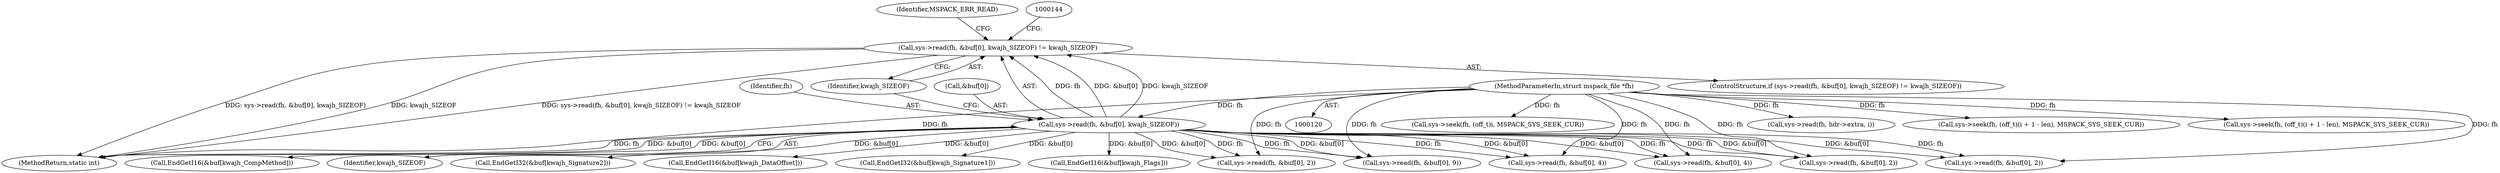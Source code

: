 digraph "0_libmspack_0b0ef9344255ff5acfac6b7af09198ac9c9756c8@API" {
"1000128" [label="(Call,sys->read(fh, &buf[0], kwajh_SIZEOF) != kwajh_SIZEOF)"];
"1000129" [label="(Call,sys->read(fh, &buf[0], kwajh_SIZEOF))"];
"1000122" [label="(MethodParameterIn,struct mspack_file *fh)"];
"1000139" [label="(Identifier,MSPACK_ERR_READ)"];
"1000512" [label="(Call,sys->read(fh, hdr->extra, i))"];
"1000374" [label="(Call,sys->seek(fh, (off_t)(i + 1 - len), MSPACK_SYS_SEEK_CUR))"];
"1000128" [label="(Call,sys->read(fh, &buf[0], kwajh_SIZEOF) != kwajh_SIZEOF)"];
"1000247" [label="(Call,sys->read(fh, &buf[0], 2))"];
"1000122" [label="(MethodParameterIn,struct mspack_file *fh)"];
"1000473" [label="(Call,sys->read(fh, &buf[0], 2))"];
"1000446" [label="(Call,sys->seek(fh, (off_t)(i + 1 - len), MSPACK_SYS_SEEK_CUR))"];
"1000130" [label="(Identifier,fh)"];
"1000167" [label="(Call,EndGetI16(&buf[kwajh_CompMethod]))"];
"1000332" [label="(Call,sys->read(fh, &buf[0], 9))"];
"1000284" [label="(Call,sys->seek(fh, (off_t)i, MSPACK_SYS_SEEK_CUR))"];
"1000535" [label="(MethodReturn,static int)"];
"1000219" [label="(Call,sys->read(fh, &buf[0], 4))"];
"1000136" [label="(Identifier,kwajh_SIZEOF)"];
"1000135" [label="(Identifier,kwajh_SIZEOF)"];
"1000404" [label="(Call,sys->read(fh, &buf[0], 4))"];
"1000129" [label="(Call,sys->read(fh, &buf[0], kwajh_SIZEOF))"];
"1000266" [label="(Call,sys->read(fh, &buf[0], 2))"];
"1000131" [label="(Call,&buf[0])"];
"1000127" [label="(ControlStructure,if (sys->read(fh, &buf[0], kwajh_SIZEOF) != kwajh_SIZEOF))"];
"1000154" [label="(Call,EndGetI32(&buf[kwajh_Signature2]))"];
"1000176" [label="(Call,EndGetI16(&buf[kwajh_DataOffset]))"];
"1000145" [label="(Call,EndGetI32(&buf[kwajh_Signature1]))"];
"1000185" [label="(Call,EndGetI16(&buf[kwajh_Flags]))"];
"1000128" -> "1000127"  [label="AST: "];
"1000128" -> "1000136"  [label="CFG: "];
"1000129" -> "1000128"  [label="AST: "];
"1000136" -> "1000128"  [label="AST: "];
"1000139" -> "1000128"  [label="CFG: "];
"1000144" -> "1000128"  [label="CFG: "];
"1000128" -> "1000535"  [label="DDG: sys->read(fh, &buf[0], kwajh_SIZEOF)"];
"1000128" -> "1000535"  [label="DDG: kwajh_SIZEOF"];
"1000128" -> "1000535"  [label="DDG: sys->read(fh, &buf[0], kwajh_SIZEOF) != kwajh_SIZEOF"];
"1000129" -> "1000128"  [label="DDG: fh"];
"1000129" -> "1000128"  [label="DDG: &buf[0]"];
"1000129" -> "1000128"  [label="DDG: kwajh_SIZEOF"];
"1000129" -> "1000135"  [label="CFG: "];
"1000130" -> "1000129"  [label="AST: "];
"1000131" -> "1000129"  [label="AST: "];
"1000135" -> "1000129"  [label="AST: "];
"1000136" -> "1000129"  [label="CFG: "];
"1000129" -> "1000535"  [label="DDG: fh"];
"1000129" -> "1000535"  [label="DDG: &buf[0]"];
"1000122" -> "1000129"  [label="DDG: fh"];
"1000129" -> "1000145"  [label="DDG: &buf[0]"];
"1000129" -> "1000154"  [label="DDG: &buf[0]"];
"1000129" -> "1000167"  [label="DDG: &buf[0]"];
"1000129" -> "1000176"  [label="DDG: &buf[0]"];
"1000129" -> "1000185"  [label="DDG: &buf[0]"];
"1000129" -> "1000219"  [label="DDG: fh"];
"1000129" -> "1000219"  [label="DDG: &buf[0]"];
"1000129" -> "1000247"  [label="DDG: fh"];
"1000129" -> "1000247"  [label="DDG: &buf[0]"];
"1000129" -> "1000266"  [label="DDG: fh"];
"1000129" -> "1000266"  [label="DDG: &buf[0]"];
"1000129" -> "1000332"  [label="DDG: fh"];
"1000129" -> "1000332"  [label="DDG: &buf[0]"];
"1000129" -> "1000404"  [label="DDG: fh"];
"1000129" -> "1000404"  [label="DDG: &buf[0]"];
"1000129" -> "1000473"  [label="DDG: fh"];
"1000129" -> "1000473"  [label="DDG: &buf[0]"];
"1000122" -> "1000120"  [label="AST: "];
"1000122" -> "1000535"  [label="DDG: fh"];
"1000122" -> "1000219"  [label="DDG: fh"];
"1000122" -> "1000247"  [label="DDG: fh"];
"1000122" -> "1000266"  [label="DDG: fh"];
"1000122" -> "1000284"  [label="DDG: fh"];
"1000122" -> "1000332"  [label="DDG: fh"];
"1000122" -> "1000374"  [label="DDG: fh"];
"1000122" -> "1000404"  [label="DDG: fh"];
"1000122" -> "1000446"  [label="DDG: fh"];
"1000122" -> "1000473"  [label="DDG: fh"];
"1000122" -> "1000512"  [label="DDG: fh"];
}
